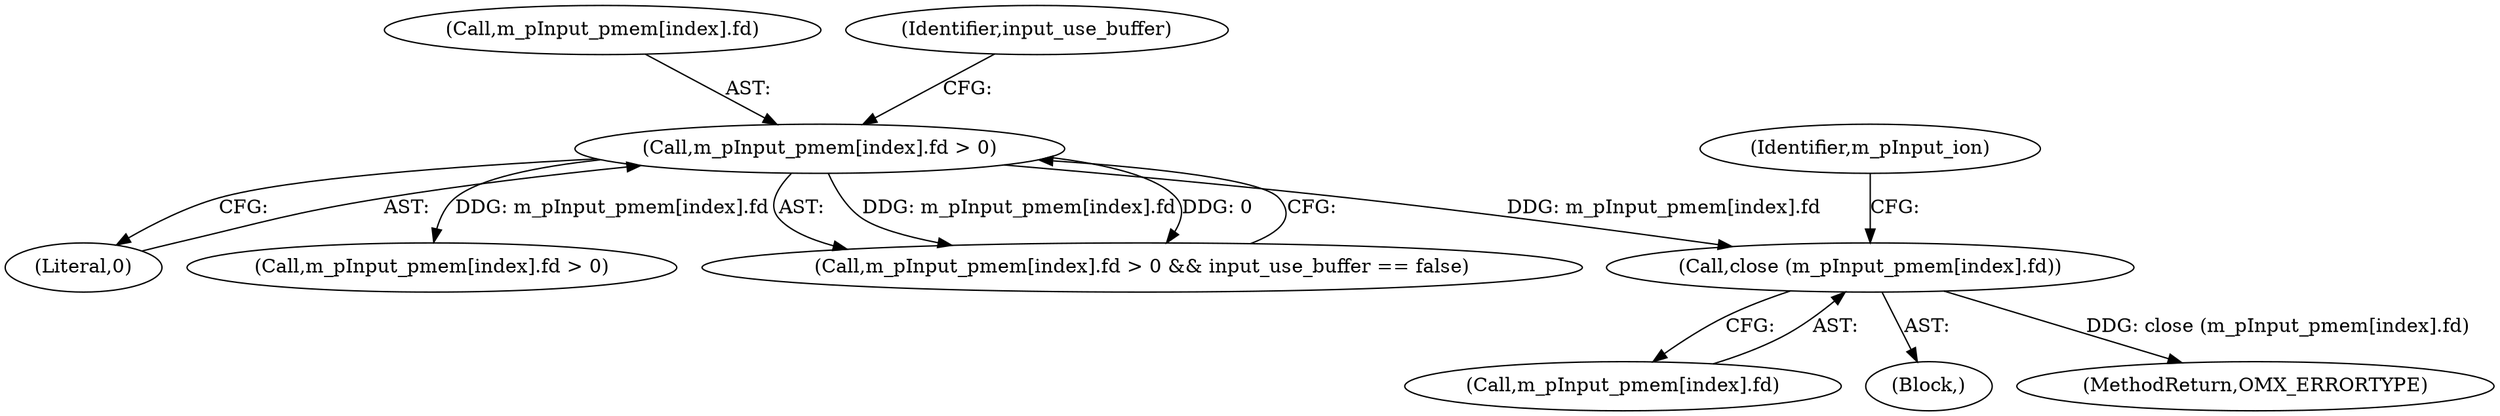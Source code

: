 digraph "0_Android_4ed06d14080d8667d5be14eed200e378cba78345_2@API" {
"1000251" [label="(Call,close (m_pInput_pmem[index].fd))"];
"1000208" [label="(Call,m_pInput_pmem[index].fd > 0)"];
"1000209" [label="(Call,m_pInput_pmem[index].fd)"];
"1000252" [label="(Call,m_pInput_pmem[index].fd)"];
"1000260" [label="(Identifier,m_pInput_ion)"];
"1000214" [label="(Literal,0)"];
"1000218" [label="(Block,)"];
"1000273" [label="(Call,m_pInput_pmem[index].fd > 0)"];
"1000251" [label="(Call,close (m_pInput_pmem[index].fd))"];
"1000216" [label="(Identifier,input_use_buffer)"];
"1000207" [label="(Call,m_pInput_pmem[index].fd > 0 && input_use_buffer == false)"];
"1000349" [label="(MethodReturn,OMX_ERRORTYPE)"];
"1000208" [label="(Call,m_pInput_pmem[index].fd > 0)"];
"1000251" -> "1000218"  [label="AST: "];
"1000251" -> "1000252"  [label="CFG: "];
"1000252" -> "1000251"  [label="AST: "];
"1000260" -> "1000251"  [label="CFG: "];
"1000251" -> "1000349"  [label="DDG: close (m_pInput_pmem[index].fd)"];
"1000208" -> "1000251"  [label="DDG: m_pInput_pmem[index].fd"];
"1000208" -> "1000207"  [label="AST: "];
"1000208" -> "1000214"  [label="CFG: "];
"1000209" -> "1000208"  [label="AST: "];
"1000214" -> "1000208"  [label="AST: "];
"1000216" -> "1000208"  [label="CFG: "];
"1000207" -> "1000208"  [label="CFG: "];
"1000208" -> "1000207"  [label="DDG: m_pInput_pmem[index].fd"];
"1000208" -> "1000207"  [label="DDG: 0"];
"1000208" -> "1000273"  [label="DDG: m_pInput_pmem[index].fd"];
}
